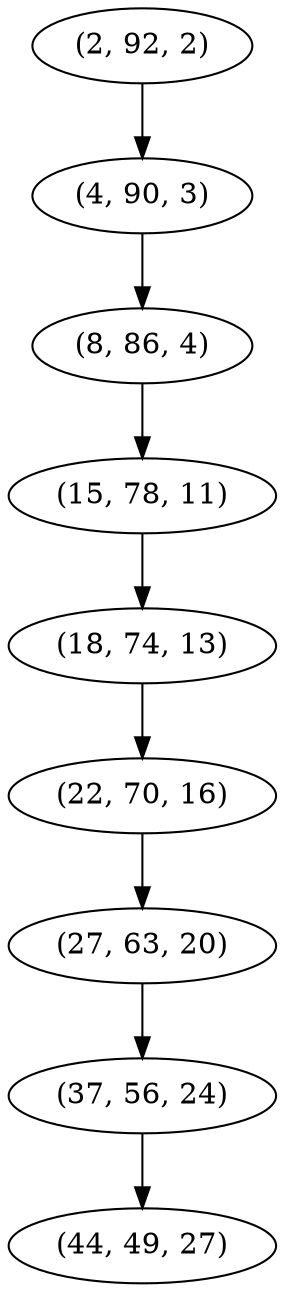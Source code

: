 digraph tree {
    "(2, 92, 2)";
    "(4, 90, 3)";
    "(8, 86, 4)";
    "(15, 78, 11)";
    "(18, 74, 13)";
    "(22, 70, 16)";
    "(27, 63, 20)";
    "(37, 56, 24)";
    "(44, 49, 27)";
    "(2, 92, 2)" -> "(4, 90, 3)";
    "(4, 90, 3)" -> "(8, 86, 4)";
    "(8, 86, 4)" -> "(15, 78, 11)";
    "(15, 78, 11)" -> "(18, 74, 13)";
    "(18, 74, 13)" -> "(22, 70, 16)";
    "(22, 70, 16)" -> "(27, 63, 20)";
    "(27, 63, 20)" -> "(37, 56, 24)";
    "(37, 56, 24)" -> "(44, 49, 27)";
}
